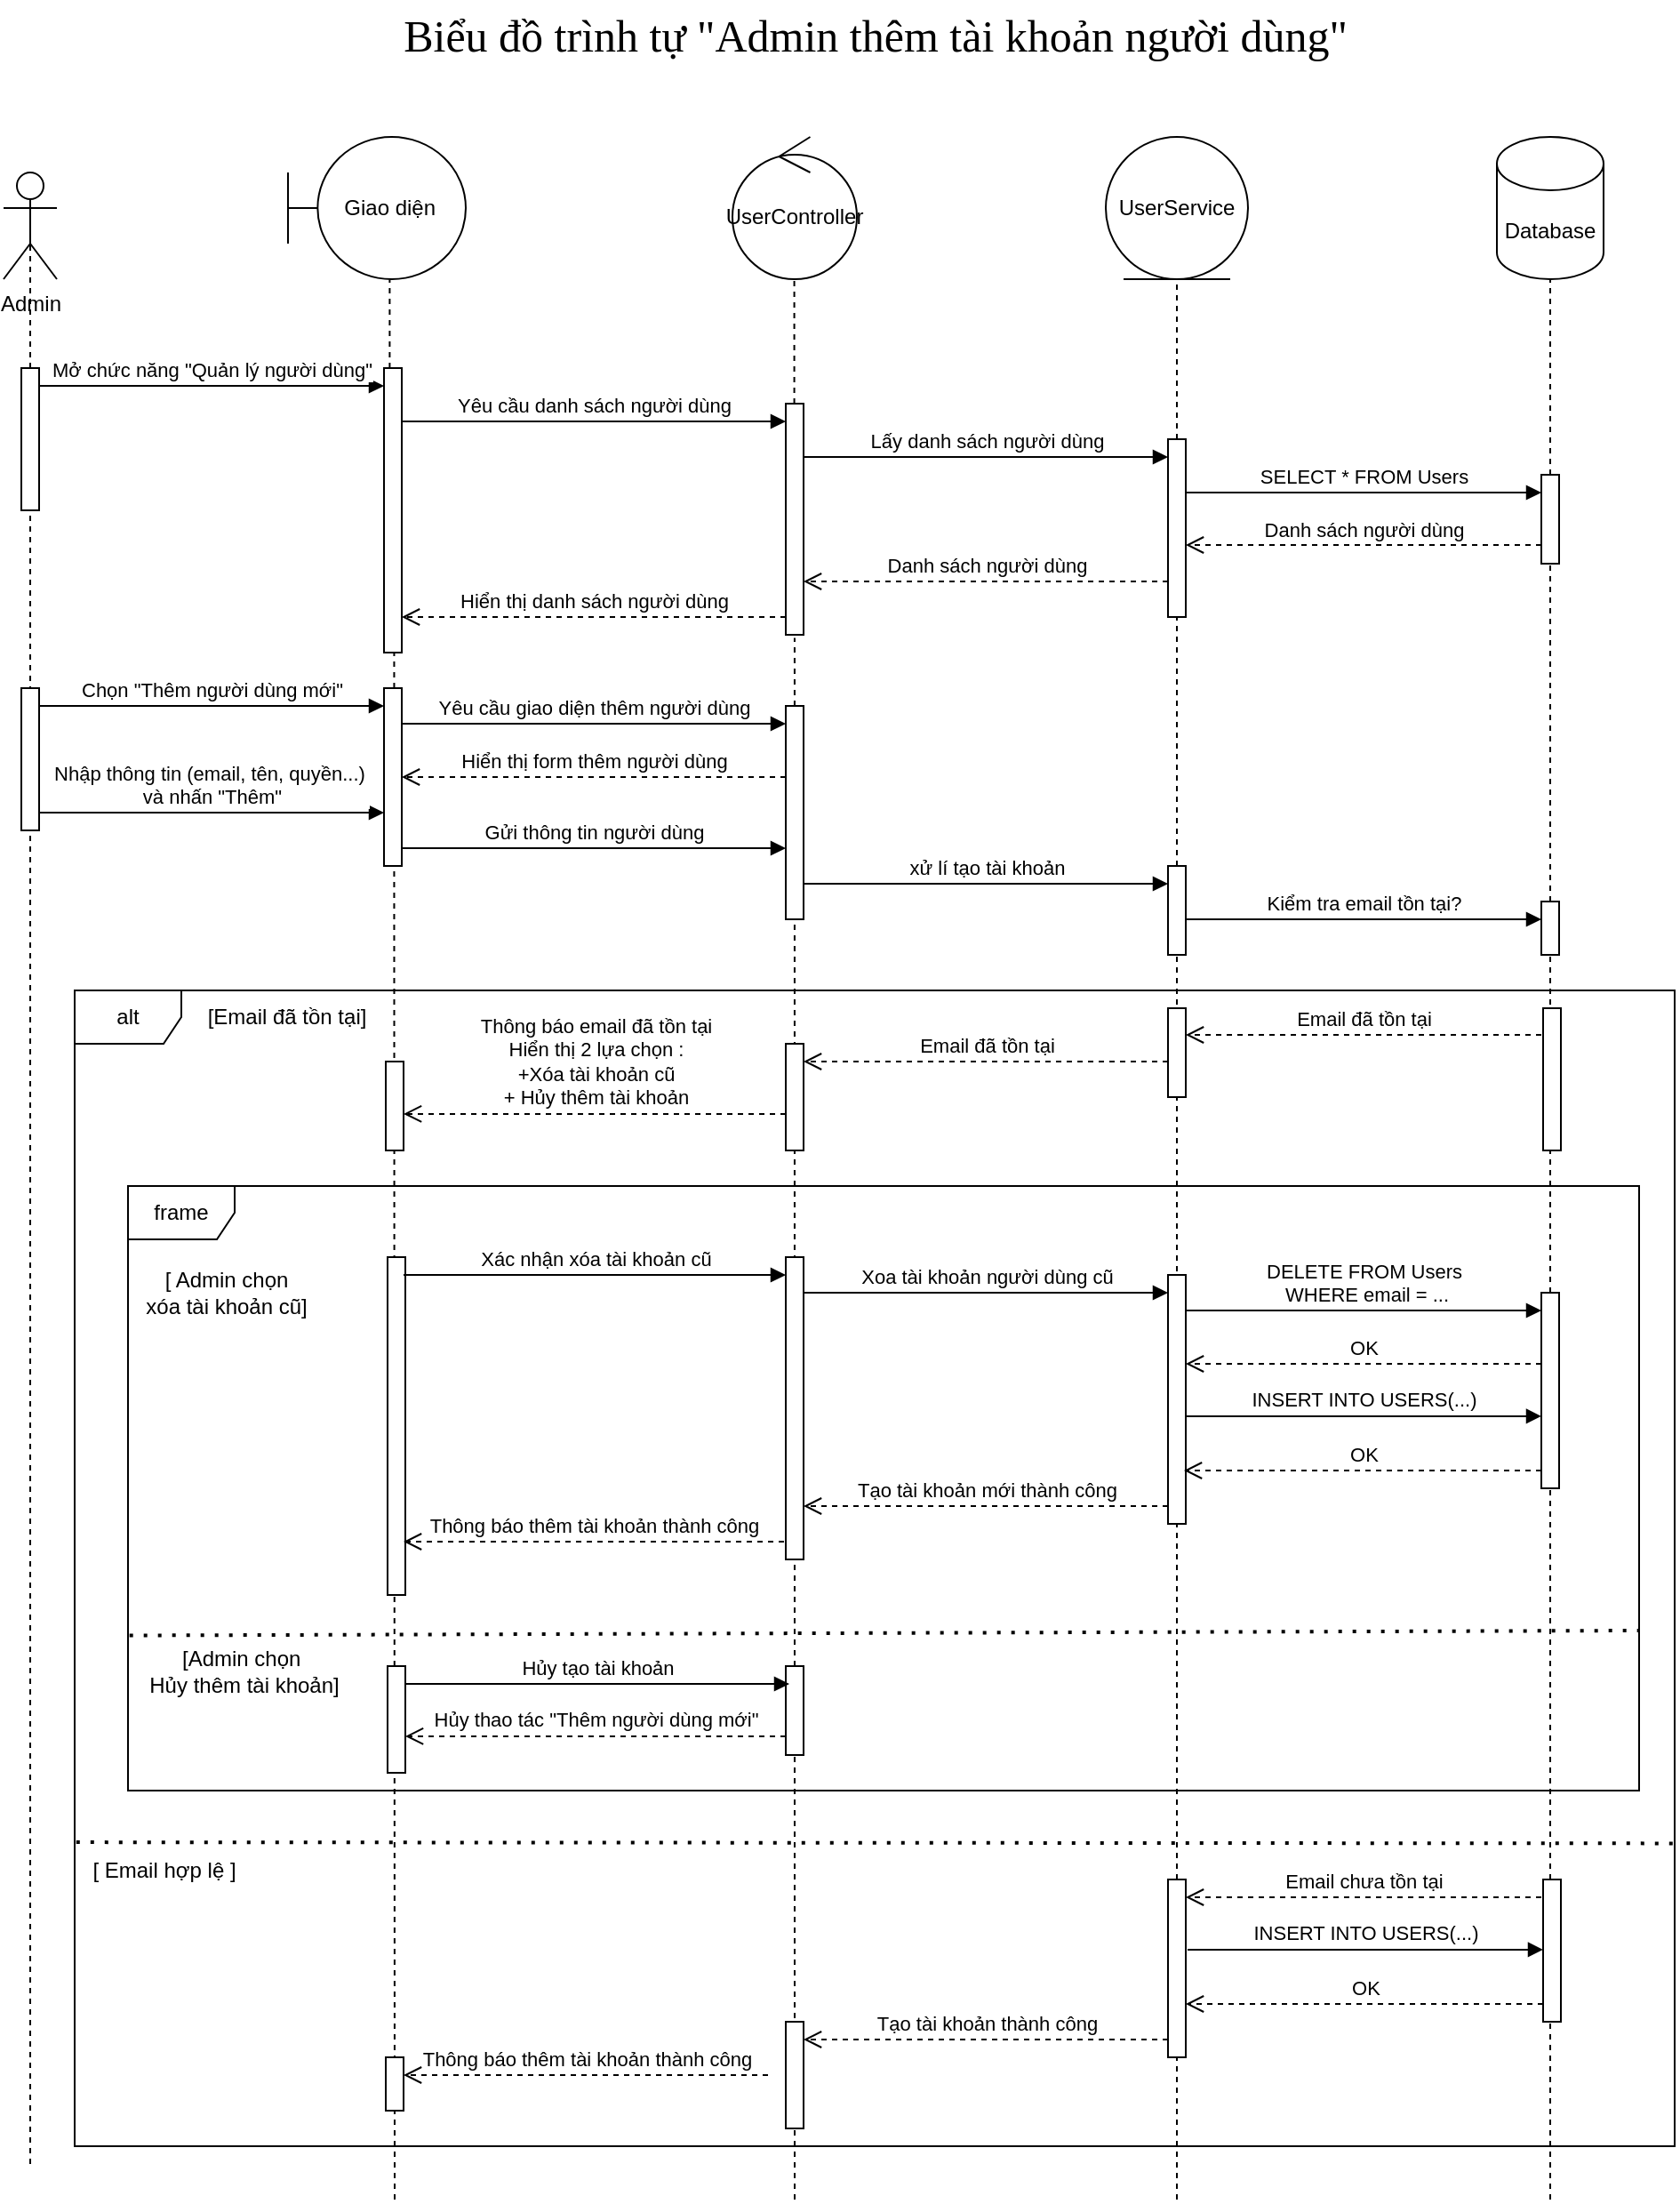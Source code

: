 <mxfile version="27.1.3">
  <diagram name="Trang-1" id="X2tpXtrFmzFixdNBfU9U">
    <mxGraphModel dx="1895" dy="1022" grid="1" gridSize="10" guides="1" tooltips="1" connect="1" arrows="1" fold="1" page="1" pageScale="1" pageWidth="827" pageHeight="1169" math="0" shadow="0">
      <root>
        <mxCell id="0" />
        <mxCell id="1" parent="0" />
        <object label="Admin" id="r0Z-wD1e8p9yeaoBVyqa-1">
          <mxCell style="shape=umlActor;verticalLabelPosition=bottom;verticalAlign=top;html=1;outlineConnect=0;" parent="1" vertex="1">
            <mxGeometry x="200" y="100" width="30" height="60" as="geometry" />
          </mxCell>
        </object>
        <mxCell id="r0Z-wD1e8p9yeaoBVyqa-2" value="" style="endArrow=none;dashed=1;html=1;rounded=0;entryX=0.5;entryY=0.5;entryDx=0;entryDy=0;entryPerimeter=0;" parent="1" source="r0Z-wD1e8p9yeaoBVyqa-16" target="r0Z-wD1e8p9yeaoBVyqa-1" edge="1">
          <mxGeometry width="50" height="50" relative="1" as="geometry">
            <mxPoint x="220" y="520" as="sourcePoint" />
            <mxPoint x="290" y="270" as="targetPoint" />
          </mxGeometry>
        </mxCell>
        <mxCell id="r0Z-wD1e8p9yeaoBVyqa-5" value="Giao diện&amp;nbsp;" style="shape=umlBoundary;whiteSpace=wrap;html=1;" parent="1" vertex="1">
          <mxGeometry x="360" y="80" width="100" height="80" as="geometry" />
        </mxCell>
        <mxCell id="r0Z-wD1e8p9yeaoBVyqa-6" value="" style="endArrow=none;dashed=1;html=1;rounded=0;entryX=0.572;entryY=1.003;entryDx=0;entryDy=0;entryPerimeter=0;" parent="1" source="r0Z-wD1e8p9yeaoBVyqa-17" target="r0Z-wD1e8p9yeaoBVyqa-5" edge="1">
          <mxGeometry width="50" height="50" relative="1" as="geometry">
            <mxPoint x="371" y="520" as="sourcePoint" />
            <mxPoint x="420" y="260" as="targetPoint" />
          </mxGeometry>
        </mxCell>
        <mxCell id="r0Z-wD1e8p9yeaoBVyqa-8" value="UserController" style="ellipse;shape=umlControl;whiteSpace=wrap;html=1;" parent="1" vertex="1">
          <mxGeometry x="610" y="80" width="70" height="80" as="geometry" />
        </mxCell>
        <mxCell id="r0Z-wD1e8p9yeaoBVyqa-9" value="" style="endArrow=none;dashed=1;html=1;rounded=0;entryX=0.497;entryY=1.013;entryDx=0;entryDy=0;entryPerimeter=0;" parent="1" source="r0Z-wD1e8p9yeaoBVyqa-23" target="r0Z-wD1e8p9yeaoBVyqa-8" edge="1">
          <mxGeometry width="50" height="50" relative="1" as="geometry">
            <mxPoint x="645" y="530" as="sourcePoint" />
            <mxPoint x="550" y="260" as="targetPoint" />
          </mxGeometry>
        </mxCell>
        <mxCell id="r0Z-wD1e8p9yeaoBVyqa-11" value="UserService" style="ellipse;shape=umlEntity;whiteSpace=wrap;html=1;" parent="1" vertex="1">
          <mxGeometry x="820" y="80" width="80" height="80" as="geometry" />
        </mxCell>
        <mxCell id="r0Z-wD1e8p9yeaoBVyqa-12" value="Database" style="shape=cylinder3;whiteSpace=wrap;html=1;boundedLbl=1;backgroundOutline=1;size=15;" parent="1" vertex="1">
          <mxGeometry x="1040" y="80" width="60" height="80" as="geometry" />
        </mxCell>
        <mxCell id="r0Z-wD1e8p9yeaoBVyqa-13" value="" style="endArrow=none;dashed=1;html=1;rounded=0;entryX=0.5;entryY=1;entryDx=0;entryDy=0;" parent="1" source="r0Z-wD1e8p9yeaoBVyqa-26" target="r0Z-wD1e8p9yeaoBVyqa-11" edge="1">
          <mxGeometry width="50" height="50" relative="1" as="geometry">
            <mxPoint x="860" y="570" as="sourcePoint" />
            <mxPoint x="640" y="270" as="targetPoint" />
          </mxGeometry>
        </mxCell>
        <mxCell id="r0Z-wD1e8p9yeaoBVyqa-14" value="" style="endArrow=none;dashed=1;html=1;rounded=0;entryX=0.5;entryY=1;entryDx=0;entryDy=0;entryPerimeter=0;" parent="1" source="r0Z-wD1e8p9yeaoBVyqa-28" target="r0Z-wD1e8p9yeaoBVyqa-12" edge="1">
          <mxGeometry width="50" height="50" relative="1" as="geometry">
            <mxPoint x="1070" y="560" as="sourcePoint" />
            <mxPoint x="710" y="280" as="targetPoint" />
          </mxGeometry>
        </mxCell>
        <mxCell id="r0Z-wD1e8p9yeaoBVyqa-15" value="" style="endArrow=none;dashed=1;html=1;rounded=0;entryX=0.5;entryY=0.5;entryDx=0;entryDy=0;entryPerimeter=0;" parent="1" target="r0Z-wD1e8p9yeaoBVyqa-16" edge="1">
          <mxGeometry width="50" height="50" relative="1" as="geometry">
            <mxPoint x="215" y="1220" as="sourcePoint" />
            <mxPoint x="215" y="130" as="targetPoint" />
          </mxGeometry>
        </mxCell>
        <mxCell id="r0Z-wD1e8p9yeaoBVyqa-16" value="" style="html=1;points=[[0,0,0,0,5],[0,1,0,0,-5],[1,0,0,0,5],[1,1,0,0,-5]];perimeter=orthogonalPerimeter;outlineConnect=0;targetShapes=umlLifeline;portConstraint=eastwest;newEdgeStyle={&quot;curved&quot;:0,&quot;rounded&quot;:0};" parent="1" vertex="1">
          <mxGeometry x="210" y="210" width="10" height="80" as="geometry" />
        </mxCell>
        <mxCell id="r0Z-wD1e8p9yeaoBVyqa-19" value="" style="endArrow=none;dashed=1;html=1;rounded=0;entryX=0.572;entryY=1.003;entryDx=0;entryDy=0;entryPerimeter=0;" parent="1" source="r0Z-wD1e8p9yeaoBVyqa-36" target="r0Z-wD1e8p9yeaoBVyqa-17" edge="1">
          <mxGeometry width="50" height="50" relative="1" as="geometry">
            <mxPoint x="420" y="530" as="sourcePoint" />
            <mxPoint x="371" y="160" as="targetPoint" />
          </mxGeometry>
        </mxCell>
        <mxCell id="r0Z-wD1e8p9yeaoBVyqa-17" value="" style="html=1;points=[[0,0,0,0,5],[0,1,0,0,-5],[1,0,0,0,5],[1,1,0,0,-5]];perimeter=orthogonalPerimeter;outlineConnect=0;targetShapes=umlLifeline;portConstraint=eastwest;newEdgeStyle={&quot;curved&quot;:0,&quot;rounded&quot;:0};" parent="1" vertex="1">
          <mxGeometry x="414" y="210" width="10" height="160" as="geometry" />
        </mxCell>
        <mxCell id="r0Z-wD1e8p9yeaoBVyqa-21" value="Mở chức năng &quot;Quản lý người dùng&quot;" style="html=1;verticalAlign=bottom;endArrow=block;curved=0;rounded=0;" parent="1" target="r0Z-wD1e8p9yeaoBVyqa-17" edge="1">
          <mxGeometry width="80" relative="1" as="geometry">
            <mxPoint x="220" y="220" as="sourcePoint" />
            <mxPoint x="300" y="220" as="targetPoint" />
          </mxGeometry>
        </mxCell>
        <mxCell id="r0Z-wD1e8p9yeaoBVyqa-22" value="" style="endArrow=none;dashed=1;html=1;rounded=0;entryX=0.497;entryY=1.013;entryDx=0;entryDy=0;entryPerimeter=0;" parent="1" source="r0Z-wD1e8p9yeaoBVyqa-37" target="r0Z-wD1e8p9yeaoBVyqa-23" edge="1">
          <mxGeometry width="50" height="50" relative="1" as="geometry">
            <mxPoint x="645" y="530" as="sourcePoint" />
            <mxPoint x="645" y="161" as="targetPoint" />
          </mxGeometry>
        </mxCell>
        <mxCell id="r0Z-wD1e8p9yeaoBVyqa-23" value="" style="html=1;points=[[0,0,0,0,5],[0,1,0,0,-5],[1,0,0,0,5],[1,1,0,0,-5]];perimeter=orthogonalPerimeter;outlineConnect=0;targetShapes=umlLifeline;portConstraint=eastwest;newEdgeStyle={&quot;curved&quot;:0,&quot;rounded&quot;:0};" parent="1" vertex="1">
          <mxGeometry x="640" y="230" width="10" height="130" as="geometry" />
        </mxCell>
        <mxCell id="r0Z-wD1e8p9yeaoBVyqa-24" value="Yêu cầu danh sách người dùng" style="html=1;verticalAlign=bottom;endArrow=block;curved=0;rounded=0;" parent="1" target="r0Z-wD1e8p9yeaoBVyqa-23" edge="1">
          <mxGeometry width="80" relative="1" as="geometry">
            <mxPoint x="424" y="240" as="sourcePoint" />
            <mxPoint x="504" y="240" as="targetPoint" />
          </mxGeometry>
        </mxCell>
        <mxCell id="r0Z-wD1e8p9yeaoBVyqa-25" value="" style="endArrow=none;dashed=1;html=1;rounded=0;entryX=0.5;entryY=1;entryDx=0;entryDy=0;" parent="1" source="r0Z-wD1e8p9yeaoBVyqa-38" target="r0Z-wD1e8p9yeaoBVyqa-26" edge="1">
          <mxGeometry width="50" height="50" relative="1" as="geometry">
            <mxPoint x="860" y="570" as="sourcePoint" />
            <mxPoint x="860" y="160" as="targetPoint" />
          </mxGeometry>
        </mxCell>
        <mxCell id="r0Z-wD1e8p9yeaoBVyqa-26" value="" style="html=1;points=[[0,0,0,0,5],[0,1,0,0,-5],[1,0,0,0,5],[1,1,0,0,-5]];perimeter=orthogonalPerimeter;outlineConnect=0;targetShapes=umlLifeline;portConstraint=eastwest;newEdgeStyle={&quot;curved&quot;:0,&quot;rounded&quot;:0};" parent="1" vertex="1">
          <mxGeometry x="855" y="250" width="10" height="100" as="geometry" />
        </mxCell>
        <mxCell id="r0Z-wD1e8p9yeaoBVyqa-27" value="Lấy danh sách người dùng" style="html=1;verticalAlign=bottom;endArrow=block;curved=0;rounded=0;" parent="1" target="r0Z-wD1e8p9yeaoBVyqa-26" edge="1">
          <mxGeometry width="80" relative="1" as="geometry">
            <mxPoint x="650" y="260" as="sourcePoint" />
            <mxPoint x="730" y="260" as="targetPoint" />
          </mxGeometry>
        </mxCell>
        <mxCell id="r0Z-wD1e8p9yeaoBVyqa-29" value="" style="endArrow=none;dashed=1;html=1;rounded=0;entryX=0.5;entryY=1;entryDx=0;entryDy=0;entryPerimeter=0;" parent="1" source="r0Z-wD1e8p9yeaoBVyqa-40" target="r0Z-wD1e8p9yeaoBVyqa-28" edge="1">
          <mxGeometry width="50" height="50" relative="1" as="geometry">
            <mxPoint x="1070" y="560" as="sourcePoint" />
            <mxPoint x="1070" y="160" as="targetPoint" />
          </mxGeometry>
        </mxCell>
        <mxCell id="r0Z-wD1e8p9yeaoBVyqa-28" value="" style="html=1;points=[[0,0,0,0,5],[0,1,0,0,-5],[1,0,0,0,5],[1,1,0,0,-5]];perimeter=orthogonalPerimeter;outlineConnect=0;targetShapes=umlLifeline;portConstraint=eastwest;newEdgeStyle={&quot;curved&quot;:0,&quot;rounded&quot;:0};" parent="1" vertex="1">
          <mxGeometry x="1065" y="270" width="10" height="50" as="geometry" />
        </mxCell>
        <mxCell id="r0Z-wD1e8p9yeaoBVyqa-30" value="SELECT * FROM Users" style="html=1;verticalAlign=bottom;endArrow=block;curved=0;rounded=0;" parent="1" target="r0Z-wD1e8p9yeaoBVyqa-28" edge="1">
          <mxGeometry width="80" relative="1" as="geometry">
            <mxPoint x="865" y="280" as="sourcePoint" />
            <mxPoint x="945" y="280" as="targetPoint" />
          </mxGeometry>
        </mxCell>
        <mxCell id="r0Z-wD1e8p9yeaoBVyqa-31" value="Danh sách người dùng" style="html=1;verticalAlign=bottom;endArrow=open;dashed=1;endSize=8;curved=0;rounded=0;" parent="1" target="r0Z-wD1e8p9yeaoBVyqa-26" edge="1">
          <mxGeometry relative="1" as="geometry">
            <mxPoint x="1065" y="309.5" as="sourcePoint" />
            <mxPoint x="985" y="309.5" as="targetPoint" />
          </mxGeometry>
        </mxCell>
        <mxCell id="r0Z-wD1e8p9yeaoBVyqa-32" value="Danh sách người dùng" style="html=1;verticalAlign=bottom;endArrow=open;dashed=1;endSize=8;curved=0;rounded=0;" parent="1" target="r0Z-wD1e8p9yeaoBVyqa-23" edge="1">
          <mxGeometry relative="1" as="geometry">
            <mxPoint x="855" y="330" as="sourcePoint" />
            <mxPoint x="775" y="330" as="targetPoint" />
          </mxGeometry>
        </mxCell>
        <mxCell id="r0Z-wD1e8p9yeaoBVyqa-33" value="Hiển thị danh sách người dùng" style="html=1;verticalAlign=bottom;endArrow=open;dashed=1;endSize=8;curved=0;rounded=0;" parent="1" target="r0Z-wD1e8p9yeaoBVyqa-17" edge="1">
          <mxGeometry relative="1" as="geometry">
            <mxPoint x="640" y="350" as="sourcePoint" />
            <mxPoint x="560" y="350" as="targetPoint" />
          </mxGeometry>
        </mxCell>
        <mxCell id="r0Z-wD1e8p9yeaoBVyqa-34" value="" style="html=1;points=[[0,0,0,0,5],[0,1,0,0,-5],[1,0,0,0,5],[1,1,0,0,-5]];perimeter=orthogonalPerimeter;outlineConnect=0;targetShapes=umlLifeline;portConstraint=eastwest;newEdgeStyle={&quot;curved&quot;:0,&quot;rounded&quot;:0};" parent="1" vertex="1">
          <mxGeometry x="210" y="390" width="10" height="80" as="geometry" />
        </mxCell>
        <mxCell id="r0Z-wD1e8p9yeaoBVyqa-35" value="" style="endArrow=none;dashed=1;html=1;rounded=0;entryX=0.572;entryY=1.003;entryDx=0;entryDy=0;entryPerimeter=0;" parent="1" target="r0Z-wD1e8p9yeaoBVyqa-36" edge="1">
          <mxGeometry width="50" height="50" relative="1" as="geometry">
            <mxPoint x="420" y="1240" as="sourcePoint" />
            <mxPoint x="420" y="370" as="targetPoint" />
          </mxGeometry>
        </mxCell>
        <mxCell id="r0Z-wD1e8p9yeaoBVyqa-36" value="" style="html=1;points=[[0,0,0,0,5],[0,1,0,0,-5],[1,0,0,0,5],[1,1,0,0,-5]];perimeter=orthogonalPerimeter;outlineConnect=0;targetShapes=umlLifeline;portConstraint=eastwest;newEdgeStyle={&quot;curved&quot;:0,&quot;rounded&quot;:0};" parent="1" vertex="1">
          <mxGeometry x="414" y="390" width="10" height="100" as="geometry" />
        </mxCell>
        <mxCell id="r0Z-wD1e8p9yeaoBVyqa-39" value="" style="endArrow=none;dashed=1;html=1;rounded=0;entryX=0.5;entryY=1;entryDx=0;entryDy=0;entryPerimeter=0;" parent="1" target="r0Z-wD1e8p9yeaoBVyqa-40" edge="1">
          <mxGeometry width="50" height="50" relative="1" as="geometry">
            <mxPoint x="1070" y="1240" as="sourcePoint" />
            <mxPoint x="1070" y="320" as="targetPoint" />
          </mxGeometry>
        </mxCell>
        <mxCell id="r0Z-wD1e8p9yeaoBVyqa-40" value="" style="html=1;points=[[0,0,0,0,5],[0,1,0,0,-5],[1,0,0,0,5],[1,1,0,0,-5]];perimeter=orthogonalPerimeter;outlineConnect=0;targetShapes=umlLifeline;portConstraint=eastwest;newEdgeStyle={&quot;curved&quot;:0,&quot;rounded&quot;:0};" parent="1" vertex="1">
          <mxGeometry x="1065" y="510" width="10" height="30" as="geometry" />
        </mxCell>
        <mxCell id="r0Z-wD1e8p9yeaoBVyqa-41" value="Chọn &quot;Thêm người dùng mới&quot;" style="html=1;verticalAlign=bottom;endArrow=block;curved=0;rounded=0;" parent="1" target="r0Z-wD1e8p9yeaoBVyqa-36" edge="1">
          <mxGeometry width="80" relative="1" as="geometry">
            <mxPoint x="220" y="400" as="sourcePoint" />
            <mxPoint x="300" y="400" as="targetPoint" />
          </mxGeometry>
        </mxCell>
        <mxCell id="r0Z-wD1e8p9yeaoBVyqa-42" value="" style="endArrow=none;dashed=1;html=1;rounded=0;entryX=0.497;entryY=1.013;entryDx=0;entryDy=0;entryPerimeter=0;" parent="1" target="r0Z-wD1e8p9yeaoBVyqa-37" edge="1">
          <mxGeometry width="50" height="50" relative="1" as="geometry">
            <mxPoint x="645" y="1240" as="sourcePoint" />
            <mxPoint x="645" y="362" as="targetPoint" />
          </mxGeometry>
        </mxCell>
        <mxCell id="r0Z-wD1e8p9yeaoBVyqa-37" value="" style="html=1;points=[[0,0,0,0,5],[0,1,0,0,-5],[1,0,0,0,5],[1,1,0,0,-5]];perimeter=orthogonalPerimeter;outlineConnect=0;targetShapes=umlLifeline;portConstraint=eastwest;newEdgeStyle={&quot;curved&quot;:0,&quot;rounded&quot;:0};" parent="1" vertex="1">
          <mxGeometry x="640" y="400" width="10" height="120" as="geometry" />
        </mxCell>
        <mxCell id="r0Z-wD1e8p9yeaoBVyqa-43" value="Yêu cầu giao diện thêm người dùng" style="html=1;verticalAlign=bottom;endArrow=block;curved=0;rounded=0;" parent="1" target="r0Z-wD1e8p9yeaoBVyqa-37" edge="1">
          <mxGeometry width="80" relative="1" as="geometry">
            <mxPoint x="424" y="410" as="sourcePoint" />
            <mxPoint x="504" y="410" as="targetPoint" />
          </mxGeometry>
        </mxCell>
        <mxCell id="r0Z-wD1e8p9yeaoBVyqa-44" value="Hiển thị form thêm người dùng" style="html=1;verticalAlign=bottom;endArrow=open;dashed=1;endSize=8;curved=0;rounded=0;" parent="1" target="r0Z-wD1e8p9yeaoBVyqa-36" edge="1">
          <mxGeometry relative="1" as="geometry">
            <mxPoint x="640" y="440" as="sourcePoint" />
            <mxPoint x="570" y="439.5" as="targetPoint" />
          </mxGeometry>
        </mxCell>
        <mxCell id="r0Z-wD1e8p9yeaoBVyqa-45" value="Nhập thông tin (email, tên, quyền...)&amp;nbsp;&lt;div&gt;và nhấn &quot;Thêm&quot;&lt;/div&gt;" style="html=1;verticalAlign=bottom;endArrow=block;curved=0;rounded=0;" parent="1" target="r0Z-wD1e8p9yeaoBVyqa-36" edge="1">
          <mxGeometry width="80" relative="1" as="geometry">
            <mxPoint x="220" y="460" as="sourcePoint" />
            <mxPoint x="300" y="460" as="targetPoint" />
          </mxGeometry>
        </mxCell>
        <mxCell id="r0Z-wD1e8p9yeaoBVyqa-46" value="Gửi thông tin người dùng" style="html=1;verticalAlign=bottom;endArrow=block;curved=0;rounded=0;" parent="1" target="r0Z-wD1e8p9yeaoBVyqa-37" edge="1">
          <mxGeometry width="80" relative="1" as="geometry">
            <mxPoint x="424" y="480" as="sourcePoint" />
            <mxPoint x="504" y="480" as="targetPoint" />
          </mxGeometry>
        </mxCell>
        <mxCell id="r0Z-wD1e8p9yeaoBVyqa-47" value="" style="endArrow=none;dashed=1;html=1;rounded=0;entryX=0.5;entryY=1;entryDx=0;entryDy=0;" parent="1" target="r0Z-wD1e8p9yeaoBVyqa-38" edge="1">
          <mxGeometry width="50" height="50" relative="1" as="geometry">
            <mxPoint x="860" y="1240" as="sourcePoint" />
            <mxPoint x="860" y="350" as="targetPoint" />
          </mxGeometry>
        </mxCell>
        <mxCell id="r0Z-wD1e8p9yeaoBVyqa-38" value="" style="html=1;points=[[0,0,0,0,5],[0,1,0,0,-5],[1,0,0,0,5],[1,1,0,0,-5]];perimeter=orthogonalPerimeter;outlineConnect=0;targetShapes=umlLifeline;portConstraint=eastwest;newEdgeStyle={&quot;curved&quot;:0,&quot;rounded&quot;:0};" parent="1" vertex="1">
          <mxGeometry x="855" y="490" width="10" height="50" as="geometry" />
        </mxCell>
        <mxCell id="r0Z-wD1e8p9yeaoBVyqa-48" value="xử lí tạo tài khoản" style="html=1;verticalAlign=bottom;endArrow=block;curved=0;rounded=0;" parent="1" target="r0Z-wD1e8p9yeaoBVyqa-38" edge="1">
          <mxGeometry width="80" relative="1" as="geometry">
            <mxPoint x="650" y="500" as="sourcePoint" />
            <mxPoint x="730" y="500" as="targetPoint" />
          </mxGeometry>
        </mxCell>
        <mxCell id="r0Z-wD1e8p9yeaoBVyqa-49" value="Kiểm tra email tồn tại?" style="html=1;verticalAlign=bottom;endArrow=block;curved=0;rounded=0;" parent="1" target="r0Z-wD1e8p9yeaoBVyqa-40" edge="1">
          <mxGeometry width="80" relative="1" as="geometry">
            <mxPoint x="865" y="520" as="sourcePoint" />
            <mxPoint x="945" y="520" as="targetPoint" />
          </mxGeometry>
        </mxCell>
        <mxCell id="r0Z-wD1e8p9yeaoBVyqa-50" value="alt" style="shape=umlFrame;whiteSpace=wrap;html=1;pointerEvents=0;" parent="1" vertex="1">
          <mxGeometry x="240" y="560" width="900" height="650" as="geometry" />
        </mxCell>
        <mxCell id="r0Z-wD1e8p9yeaoBVyqa-51" value="[Email đã tồn tại]" style="text;html=1;align=center;verticalAlign=middle;resizable=0;points=[];autosize=1;strokeColor=none;fillColor=none;" parent="1" vertex="1">
          <mxGeometry x="304" y="560" width="110" height="30" as="geometry" />
        </mxCell>
        <mxCell id="r0Z-wD1e8p9yeaoBVyqa-53" value="Email đã tồn tại" style="html=1;verticalAlign=bottom;endArrow=open;dashed=1;endSize=8;curved=0;rounded=0;" parent="1" target="r0Z-wD1e8p9yeaoBVyqa-55" edge="1">
          <mxGeometry relative="1" as="geometry">
            <mxPoint x="1065" y="585" as="sourcePoint" />
            <mxPoint x="890" y="580" as="targetPoint" />
          </mxGeometry>
        </mxCell>
        <mxCell id="r0Z-wD1e8p9yeaoBVyqa-54" value="" style="html=1;points=[[0,0,0,0,5],[0,1,0,0,-5],[1,0,0,0,5],[1,1,0,0,-5]];perimeter=orthogonalPerimeter;outlineConnect=0;targetShapes=umlLifeline;portConstraint=eastwest;newEdgeStyle={&quot;curved&quot;:0,&quot;rounded&quot;:0};" parent="1" vertex="1">
          <mxGeometry x="1066" y="570" width="10" height="80" as="geometry" />
        </mxCell>
        <mxCell id="r0Z-wD1e8p9yeaoBVyqa-55" value="" style="html=1;points=[[0,0,0,0,5],[0,1,0,0,-5],[1,0,0,0,5],[1,1,0,0,-5]];perimeter=orthogonalPerimeter;outlineConnect=0;targetShapes=umlLifeline;portConstraint=eastwest;newEdgeStyle={&quot;curved&quot;:0,&quot;rounded&quot;:0};" parent="1" vertex="1">
          <mxGeometry x="855" y="570" width="10" height="50" as="geometry" />
        </mxCell>
        <mxCell id="r0Z-wD1e8p9yeaoBVyqa-56" value="" style="html=1;points=[[0,0,0,0,5],[0,1,0,0,-5],[1,0,0,0,5],[1,1,0,0,-5]];perimeter=orthogonalPerimeter;outlineConnect=0;targetShapes=umlLifeline;portConstraint=eastwest;newEdgeStyle={&quot;curved&quot;:0,&quot;rounded&quot;:0};" parent="1" vertex="1">
          <mxGeometry x="640" y="590" width="10" height="60" as="geometry" />
        </mxCell>
        <mxCell id="r0Z-wD1e8p9yeaoBVyqa-57" value="Email đã tồn tại" style="html=1;verticalAlign=bottom;endArrow=open;dashed=1;endSize=8;curved=0;rounded=0;" parent="1" target="r0Z-wD1e8p9yeaoBVyqa-56" edge="1">
          <mxGeometry x="-0.004" relative="1" as="geometry">
            <mxPoint x="855" y="600" as="sourcePoint" />
            <mxPoint x="775" y="600" as="targetPoint" />
            <mxPoint as="offset" />
          </mxGeometry>
        </mxCell>
        <mxCell id="r0Z-wD1e8p9yeaoBVyqa-58" value="" style="html=1;points=[[0,0,0,0,5],[0,1,0,0,-5],[1,0,0,0,5],[1,1,0,0,-5]];perimeter=orthogonalPerimeter;outlineConnect=0;targetShapes=umlLifeline;portConstraint=eastwest;newEdgeStyle={&quot;curved&quot;:0,&quot;rounded&quot;:0};" parent="1" vertex="1">
          <mxGeometry x="415" y="600" width="10" height="50" as="geometry" />
        </mxCell>
        <mxCell id="r0Z-wD1e8p9yeaoBVyqa-59" value="Thông báo email đã tồn tại&lt;br&gt;Hiển thị 2 lựa chọn :&lt;br&gt;+Xóa tài khoản cũ&lt;br&gt;+ Hủy thêm tài khoản" style="html=1;verticalAlign=bottom;endArrow=open;dashed=1;endSize=8;curved=0;rounded=0;" parent="1" target="r0Z-wD1e8p9yeaoBVyqa-58" edge="1">
          <mxGeometry relative="1" as="geometry">
            <mxPoint x="640" y="629.47" as="sourcePoint" />
            <mxPoint x="560" y="629.47" as="targetPoint" />
          </mxGeometry>
        </mxCell>
        <mxCell id="r0Z-wD1e8p9yeaoBVyqa-60" value="frame" style="shape=umlFrame;whiteSpace=wrap;html=1;pointerEvents=0;" parent="1" vertex="1">
          <mxGeometry x="270" y="670" width="850" height="340" as="geometry" />
        </mxCell>
        <mxCell id="r0Z-wD1e8p9yeaoBVyqa-61" value="[ Admin chọn&lt;br&gt;xóa tài khoản cũ]" style="text;html=1;align=center;verticalAlign=middle;resizable=0;points=[];autosize=1;strokeColor=none;fillColor=none;" parent="1" vertex="1">
          <mxGeometry x="270" y="710" width="110" height="40" as="geometry" />
        </mxCell>
        <mxCell id="r0Z-wD1e8p9yeaoBVyqa-62" value="" style="html=1;points=[[0,0,0,0,5],[0,1,0,0,-5],[1,0,0,0,5],[1,1,0,0,-5]];perimeter=orthogonalPerimeter;outlineConnect=0;targetShapes=umlLifeline;portConstraint=eastwest;newEdgeStyle={&quot;curved&quot;:0,&quot;rounded&quot;:0};" parent="1" vertex="1">
          <mxGeometry x="416" y="710" width="10" height="190" as="geometry" />
        </mxCell>
        <mxCell id="r0Z-wD1e8p9yeaoBVyqa-63" value="" style="html=1;points=[[0,0,0,0,5],[0,1,0,0,-5],[1,0,0,0,5],[1,1,0,0,-5]];perimeter=orthogonalPerimeter;outlineConnect=0;targetShapes=umlLifeline;portConstraint=eastwest;newEdgeStyle={&quot;curved&quot;:0,&quot;rounded&quot;:0};" parent="1" vertex="1">
          <mxGeometry x="640" y="710" width="10" height="170" as="geometry" />
        </mxCell>
        <mxCell id="r0Z-wD1e8p9yeaoBVyqa-64" value="" style="html=1;points=[[0,0,0,0,5],[0,1,0,0,-5],[1,0,0,0,5],[1,1,0,0,-5]];perimeter=orthogonalPerimeter;outlineConnect=0;targetShapes=umlLifeline;portConstraint=eastwest;newEdgeStyle={&quot;curved&quot;:0,&quot;rounded&quot;:0};" parent="1" vertex="1">
          <mxGeometry x="855" y="720" width="10" height="140" as="geometry" />
        </mxCell>
        <mxCell id="r0Z-wD1e8p9yeaoBVyqa-65" value="" style="html=1;points=[[0,0,0,0,5],[0,1,0,0,-5],[1,0,0,0,5],[1,1,0,0,-5]];perimeter=orthogonalPerimeter;outlineConnect=0;targetShapes=umlLifeline;portConstraint=eastwest;newEdgeStyle={&quot;curved&quot;:0,&quot;rounded&quot;:0};" parent="1" vertex="1">
          <mxGeometry x="1065" y="730" width="10" height="110" as="geometry" />
        </mxCell>
        <mxCell id="r0Z-wD1e8p9yeaoBVyqa-66" value="Xác nhận xóa tài khoản cũ" style="html=1;verticalAlign=bottom;endArrow=block;curved=0;rounded=0;" parent="1" target="r0Z-wD1e8p9yeaoBVyqa-63" edge="1">
          <mxGeometry width="80" relative="1" as="geometry">
            <mxPoint x="425" y="720" as="sourcePoint" />
            <mxPoint x="505" y="720" as="targetPoint" />
          </mxGeometry>
        </mxCell>
        <mxCell id="r0Z-wD1e8p9yeaoBVyqa-67" value="Xoa tài khoản người dùng cũ" style="html=1;verticalAlign=bottom;endArrow=block;curved=0;rounded=0;" parent="1" edge="1">
          <mxGeometry width="80" relative="1" as="geometry">
            <mxPoint x="650" y="730" as="sourcePoint" />
            <mxPoint x="855" y="730" as="targetPoint" />
          </mxGeometry>
        </mxCell>
        <mxCell id="r0Z-wD1e8p9yeaoBVyqa-68" value="DELETE FROM Users&lt;div&gt;&amp;nbsp;WHERE email = ...&lt;/div&gt;" style="html=1;verticalAlign=bottom;endArrow=block;curved=0;rounded=0;" parent="1" edge="1">
          <mxGeometry width="80" relative="1" as="geometry">
            <mxPoint x="865" y="740" as="sourcePoint" />
            <mxPoint x="1065" y="740" as="targetPoint" />
          </mxGeometry>
        </mxCell>
        <mxCell id="r0Z-wD1e8p9yeaoBVyqa-69" value="OK" style="html=1;verticalAlign=bottom;endArrow=open;dashed=1;endSize=8;curved=0;rounded=0;" parent="1" edge="1">
          <mxGeometry relative="1" as="geometry">
            <mxPoint x="1065" y="770" as="sourcePoint" />
            <mxPoint x="865" y="770" as="targetPoint" />
          </mxGeometry>
        </mxCell>
        <mxCell id="r0Z-wD1e8p9yeaoBVyqa-70" value="INSERT INTO USERS(...)" style="html=1;verticalAlign=bottom;endArrow=block;curved=0;rounded=0;" parent="1" edge="1">
          <mxGeometry width="80" relative="1" as="geometry">
            <mxPoint x="865" y="799.47" as="sourcePoint" />
            <mxPoint x="1065" y="799.47" as="targetPoint" />
          </mxGeometry>
        </mxCell>
        <mxCell id="r0Z-wD1e8p9yeaoBVyqa-71" value="OK" style="html=1;verticalAlign=bottom;endArrow=open;dashed=1;endSize=8;curved=0;rounded=0;" parent="1" edge="1">
          <mxGeometry relative="1" as="geometry">
            <mxPoint x="1065" y="830" as="sourcePoint" />
            <mxPoint x="864" y="830" as="targetPoint" />
          </mxGeometry>
        </mxCell>
        <mxCell id="r0Z-wD1e8p9yeaoBVyqa-72" value="Tạo tài khoản mới thành công" style="html=1;verticalAlign=bottom;endArrow=open;dashed=1;endSize=8;curved=0;rounded=0;" parent="1" edge="1">
          <mxGeometry relative="1" as="geometry">
            <mxPoint x="855" y="850" as="sourcePoint" />
            <mxPoint x="650" y="850" as="targetPoint" />
          </mxGeometry>
        </mxCell>
        <mxCell id="r0Z-wD1e8p9yeaoBVyqa-73" value="Thông báo thêm tài khoản thành công" style="html=1;verticalAlign=bottom;endArrow=open;dashed=1;endSize=8;curved=0;rounded=0;" parent="1" edge="1">
          <mxGeometry relative="1" as="geometry">
            <mxPoint x="639" y="870" as="sourcePoint" />
            <mxPoint x="425" y="870" as="targetPoint" />
          </mxGeometry>
        </mxCell>
        <mxCell id="r0Z-wD1e8p9yeaoBVyqa-74" value="" style="endArrow=none;dashed=1;html=1;dashPattern=1 3;strokeWidth=2;rounded=0;entryX=0.999;entryY=0.888;entryDx=0;entryDy=0;entryPerimeter=0;exitX=0;exitY=0.894;exitDx=0;exitDy=0;exitPerimeter=0;" parent="1" edge="1">
          <mxGeometry width="50" height="50" relative="1" as="geometry">
            <mxPoint x="270.85" y="922.76" as="sourcePoint" />
            <mxPoint x="1120" y="920" as="targetPoint" />
          </mxGeometry>
        </mxCell>
        <mxCell id="r0Z-wD1e8p9yeaoBVyqa-75" value="[Admin chọn&amp;nbsp;&lt;div&gt;Hủy thêm tài khoản]&lt;/div&gt;" style="text;html=1;align=center;verticalAlign=middle;resizable=0;points=[];autosize=1;strokeColor=none;fillColor=none;" parent="1" vertex="1">
          <mxGeometry x="270" y="923" width="130" height="40" as="geometry" />
        </mxCell>
        <mxCell id="r0Z-wD1e8p9yeaoBVyqa-76" value="" style="html=1;points=[[0,0,0,0,5],[0,1,0,0,-5],[1,0,0,0,5],[1,1,0,0,-5]];perimeter=orthogonalPerimeter;outlineConnect=0;targetShapes=umlLifeline;portConstraint=eastwest;newEdgeStyle={&quot;curved&quot;:0,&quot;rounded&quot;:0};" parent="1" vertex="1">
          <mxGeometry x="416" y="940" width="10" height="60" as="geometry" />
        </mxCell>
        <mxCell id="r0Z-wD1e8p9yeaoBVyqa-77" value="" style="html=1;points=[[0,0,0,0,5],[0,1,0,0,-5],[1,0,0,0,5],[1,1,0,0,-5]];perimeter=orthogonalPerimeter;outlineConnect=0;targetShapes=umlLifeline;portConstraint=eastwest;newEdgeStyle={&quot;curved&quot;:0,&quot;rounded&quot;:0};" parent="1" vertex="1">
          <mxGeometry x="640" y="940" width="10" height="50" as="geometry" />
        </mxCell>
        <mxCell id="r0Z-wD1e8p9yeaoBVyqa-81" value="Hủy tạo tài khoản" style="html=1;verticalAlign=bottom;endArrow=block;curved=0;rounded=0;" parent="1" edge="1">
          <mxGeometry width="80" relative="1" as="geometry">
            <mxPoint x="426" y="950" as="sourcePoint" />
            <mxPoint x="642" y="950" as="targetPoint" />
          </mxGeometry>
        </mxCell>
        <mxCell id="r0Z-wD1e8p9yeaoBVyqa-82" value="Hủy thao tác &quot;Thêm người dùng mới&quot;" style="html=1;verticalAlign=bottom;endArrow=open;dashed=1;endSize=8;curved=0;rounded=0;" parent="1" target="r0Z-wD1e8p9yeaoBVyqa-76" edge="1">
          <mxGeometry x="0.003" relative="1" as="geometry">
            <mxPoint x="640" y="979.47" as="sourcePoint" />
            <mxPoint x="560" y="979.47" as="targetPoint" />
            <mxPoint as="offset" />
          </mxGeometry>
        </mxCell>
        <mxCell id="r0Z-wD1e8p9yeaoBVyqa-84" value="" style="endArrow=none;dashed=1;html=1;dashPattern=1 3;strokeWidth=2;rounded=0;exitX=0.001;exitY=0.737;exitDx=0;exitDy=0;exitPerimeter=0;entryX=1;entryY=0.738;entryDx=0;entryDy=0;entryPerimeter=0;" parent="1" source="r0Z-wD1e8p9yeaoBVyqa-50" target="r0Z-wD1e8p9yeaoBVyqa-50" edge="1">
          <mxGeometry width="50" height="50" relative="1" as="geometry">
            <mxPoint x="470" y="1070" as="sourcePoint" />
            <mxPoint x="520" y="1020" as="targetPoint" />
          </mxGeometry>
        </mxCell>
        <mxCell id="r0Z-wD1e8p9yeaoBVyqa-85" value="[ Email hợp lệ ]" style="text;html=1;align=center;verticalAlign=middle;resizable=0;points=[];autosize=1;strokeColor=none;fillColor=none;" parent="1" vertex="1">
          <mxGeometry x="240" y="1040" width="100" height="30" as="geometry" />
        </mxCell>
        <mxCell id="r0Z-wD1e8p9yeaoBVyqa-86" value="" style="html=1;points=[[0,0,0,0,5],[0,1,0,0,-5],[1,0,0,0,5],[1,1,0,0,-5]];perimeter=orthogonalPerimeter;outlineConnect=0;targetShapes=umlLifeline;portConstraint=eastwest;newEdgeStyle={&quot;curved&quot;:0,&quot;rounded&quot;:0};" parent="1" vertex="1">
          <mxGeometry x="1066" y="1060" width="10" height="80" as="geometry" />
        </mxCell>
        <mxCell id="r0Z-wD1e8p9yeaoBVyqa-87" value="Email chưa tồn tại" style="html=1;verticalAlign=bottom;endArrow=open;dashed=1;endSize=8;curved=0;rounded=0;" parent="1" target="r0Z-wD1e8p9yeaoBVyqa-88" edge="1">
          <mxGeometry relative="1" as="geometry">
            <mxPoint x="1065" y="1070" as="sourcePoint" />
            <mxPoint x="980" y="1070" as="targetPoint" />
          </mxGeometry>
        </mxCell>
        <mxCell id="r0Z-wD1e8p9yeaoBVyqa-88" value="" style="html=1;points=[[0,0,0,0,5],[0,1,0,0,-5],[1,0,0,0,5],[1,1,0,0,-5]];perimeter=orthogonalPerimeter;outlineConnect=0;targetShapes=umlLifeline;portConstraint=eastwest;newEdgeStyle={&quot;curved&quot;:0,&quot;rounded&quot;:0};" parent="1" vertex="1">
          <mxGeometry x="855" y="1060" width="10" height="100" as="geometry" />
        </mxCell>
        <mxCell id="r0Z-wD1e8p9yeaoBVyqa-89" value="INSERT INTO USERS(...)" style="html=1;verticalAlign=bottom;endArrow=block;curved=0;rounded=0;" parent="1" edge="1">
          <mxGeometry width="80" relative="1" as="geometry">
            <mxPoint x="866" y="1099.47" as="sourcePoint" />
            <mxPoint x="1066" y="1099.47" as="targetPoint" />
          </mxGeometry>
        </mxCell>
        <mxCell id="r0Z-wD1e8p9yeaoBVyqa-90" value="OK" style="html=1;verticalAlign=bottom;endArrow=open;dashed=1;endSize=8;curved=0;rounded=0;" parent="1" edge="1">
          <mxGeometry relative="1" as="geometry">
            <mxPoint x="1066" y="1130" as="sourcePoint" />
            <mxPoint x="865" y="1130" as="targetPoint" />
          </mxGeometry>
        </mxCell>
        <mxCell id="r0Z-wD1e8p9yeaoBVyqa-91" value="" style="html=1;points=[[0,0,0,0,5],[0,1,0,0,-5],[1,0,0,0,5],[1,1,0,0,-5]];perimeter=orthogonalPerimeter;outlineConnect=0;targetShapes=umlLifeline;portConstraint=eastwest;newEdgeStyle={&quot;curved&quot;:0,&quot;rounded&quot;:0};" parent="1" vertex="1">
          <mxGeometry x="640" y="1140" width="10" height="60" as="geometry" />
        </mxCell>
        <mxCell id="r0Z-wD1e8p9yeaoBVyqa-92" value="Tạo tài khoản thành công" style="html=1;verticalAlign=bottom;endArrow=open;dashed=1;endSize=8;curved=0;rounded=0;" parent="1" target="r0Z-wD1e8p9yeaoBVyqa-91" edge="1">
          <mxGeometry relative="1" as="geometry">
            <mxPoint x="855" y="1150" as="sourcePoint" />
            <mxPoint x="775" y="1150" as="targetPoint" />
          </mxGeometry>
        </mxCell>
        <mxCell id="r0Z-wD1e8p9yeaoBVyqa-93" value="" style="html=1;points=[[0,0,0,0,5],[0,1,0,0,-5],[1,0,0,0,5],[1,1,0,0,-5]];perimeter=orthogonalPerimeter;outlineConnect=0;targetShapes=umlLifeline;portConstraint=eastwest;newEdgeStyle={&quot;curved&quot;:0,&quot;rounded&quot;:0};" parent="1" vertex="1">
          <mxGeometry x="415" y="1160" width="10" height="30" as="geometry" />
        </mxCell>
        <mxCell id="r0Z-wD1e8p9yeaoBVyqa-95" value="Thông báo thêm tài khoản thành công" style="html=1;verticalAlign=bottom;endArrow=open;dashed=1;endSize=8;curved=0;rounded=0;" parent="1" target="r0Z-wD1e8p9yeaoBVyqa-93" edge="1">
          <mxGeometry relative="1" as="geometry">
            <mxPoint x="630" y="1170" as="sourcePoint" />
            <mxPoint x="550" y="1170" as="targetPoint" />
          </mxGeometry>
        </mxCell>
        <mxCell id="ap4O4Vz2fslprW1PtnPV-1" value="Biểu đồ trình tự &quot;Admin thêm tài khoản người dùng&quot;" style="text;html=1;align=center;verticalAlign=middle;resizable=0;points=[];autosize=1;strokeColor=none;fillColor=none;fontSize=25;fontFamily=Verdana;" vertex="1" parent="1">
          <mxGeometry x="350" y="3" width="680" height="40" as="geometry" />
        </mxCell>
      </root>
    </mxGraphModel>
  </diagram>
</mxfile>
